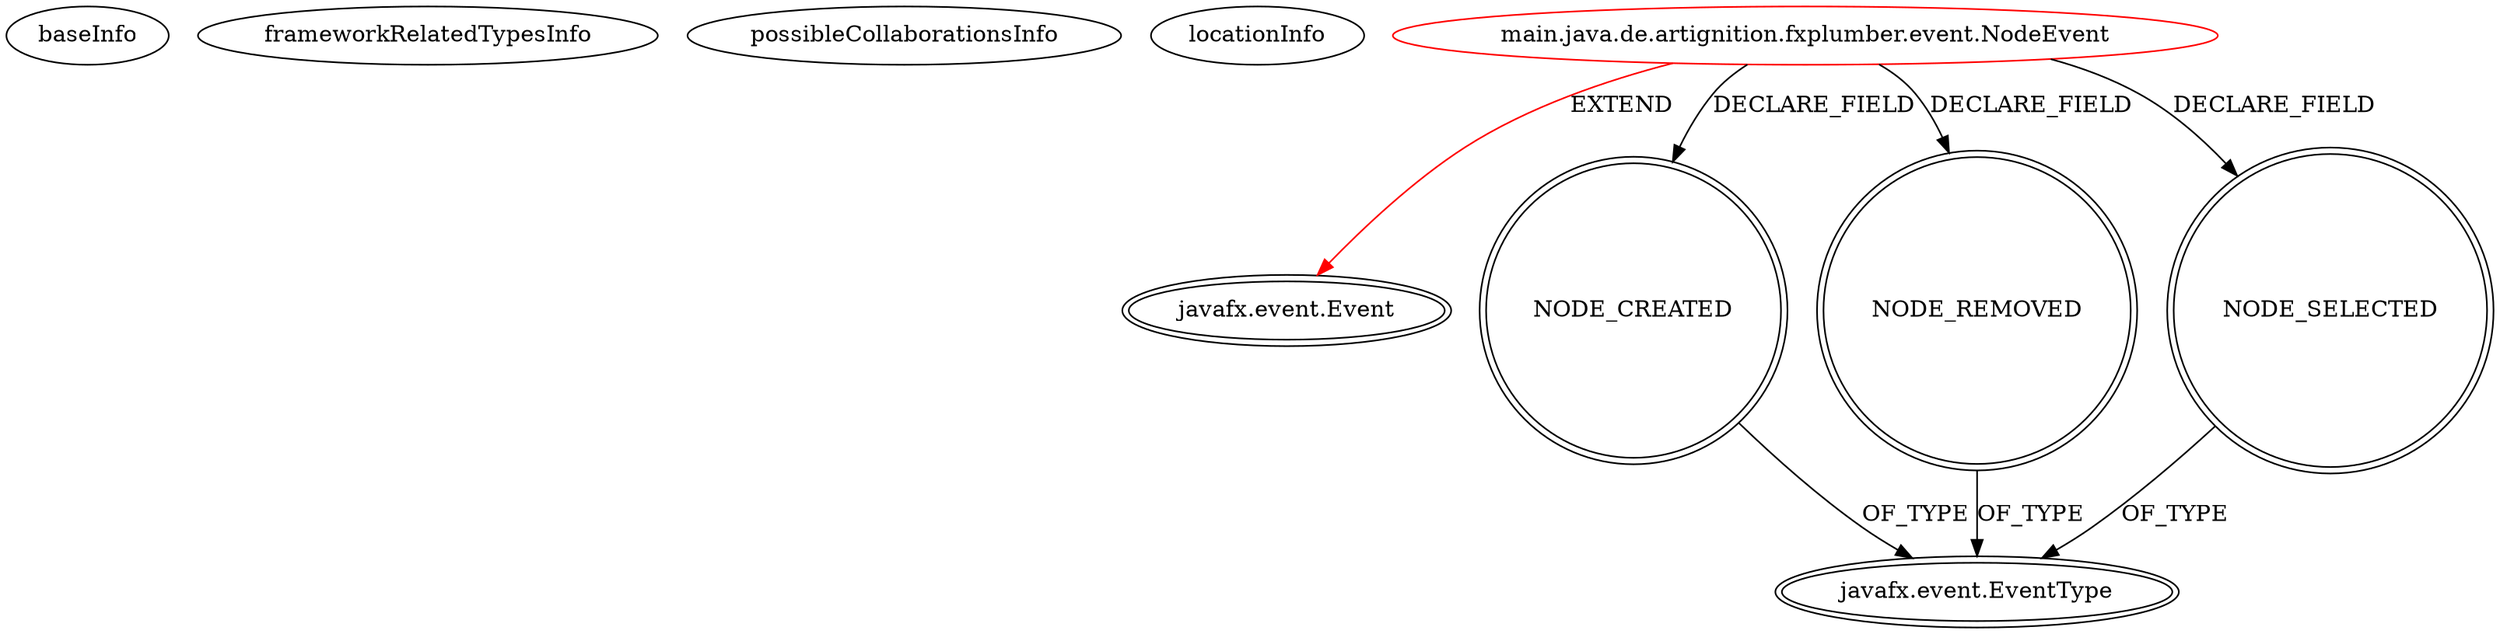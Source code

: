 digraph {
baseInfo[graphId=3609,category="extension_graph",isAnonymous=false,possibleRelation=false]
frameworkRelatedTypesInfo[0="javafx.event.Event"]
possibleCollaborationsInfo[]
locationInfo[projectName="mfischbo-fxplumber",filePath="/mfischbo-fxplumber/fxplumber-master/fxplumber/src/main/java/de/artignition/fxplumber/event/NodeEvent.java",contextSignature="NodeEvent",graphId="3609"]
0[label="main.java.de.artignition.fxplumber.event.NodeEvent",vertexType="ROOT_CLIENT_CLASS_DECLARATION",isFrameworkType=false,color=red]
1[label="javafx.event.Event",vertexType="FRAMEWORK_CLASS_TYPE",isFrameworkType=true,peripheries=2]
2[label="NODE_CREATED",vertexType="FIELD_DECLARATION",isFrameworkType=true,peripheries=2,shape=circle]
3[label="javafx.event.EventType",vertexType="FRAMEWORK_CLASS_TYPE",isFrameworkType=true,peripheries=2]
4[label="NODE_REMOVED",vertexType="FIELD_DECLARATION",isFrameworkType=true,peripheries=2,shape=circle]
6[label="NODE_SELECTED",vertexType="FIELD_DECLARATION",isFrameworkType=true,peripheries=2,shape=circle]
0->1[label="EXTEND",color=red]
0->2[label="DECLARE_FIELD"]
2->3[label="OF_TYPE"]
0->4[label="DECLARE_FIELD"]
4->3[label="OF_TYPE"]
0->6[label="DECLARE_FIELD"]
6->3[label="OF_TYPE"]
}
